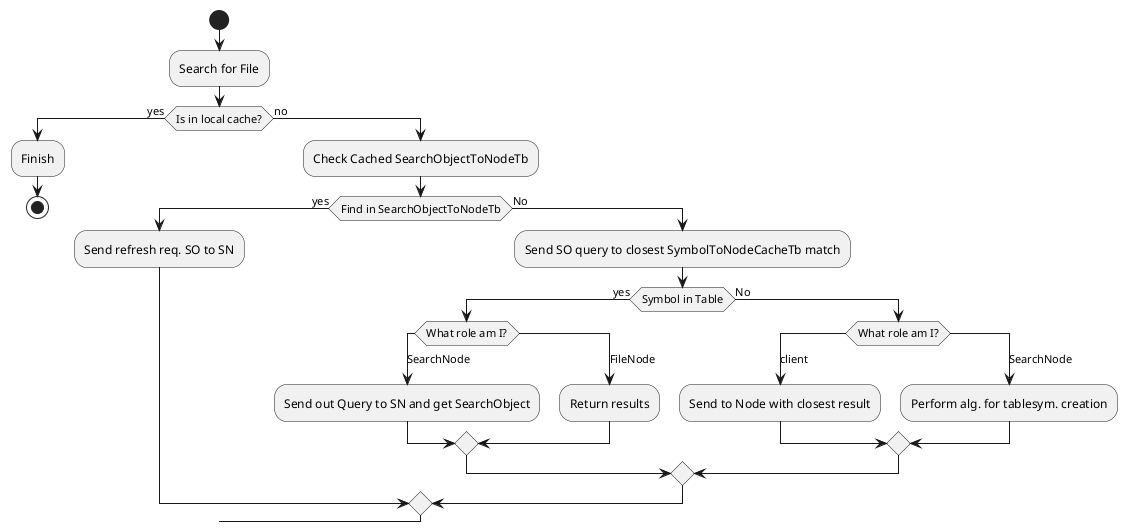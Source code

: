 ﻿@startuml
start
:Search for File;
if(Is in local cache?) then (yes)
    :Finish;
    stop
else (no)
    :Check Cached SearchObjectToNodeTb;
        if(Find in SearchObjectToNodeTb) then (yes)
            :Send refresh req. SO to SN;
        else(No)
            :Send SO query to closest SymbolToNodeCacheTb match;
            if(Symbol in Table) then (yes)
                switch(What role am I?)
                    case(SearchNode)
                        :Send out Query to SN and get SearchObject;
                    case(FileNode)
                        :Return results;
                endswitch
            else(No)
                switch(What role am I?)
                    case(client)
                        :Send to Node with closest result;
                    case(SearchNode)
                        :Perform alg. for tablesym. creation;
                endswitch
@enduml